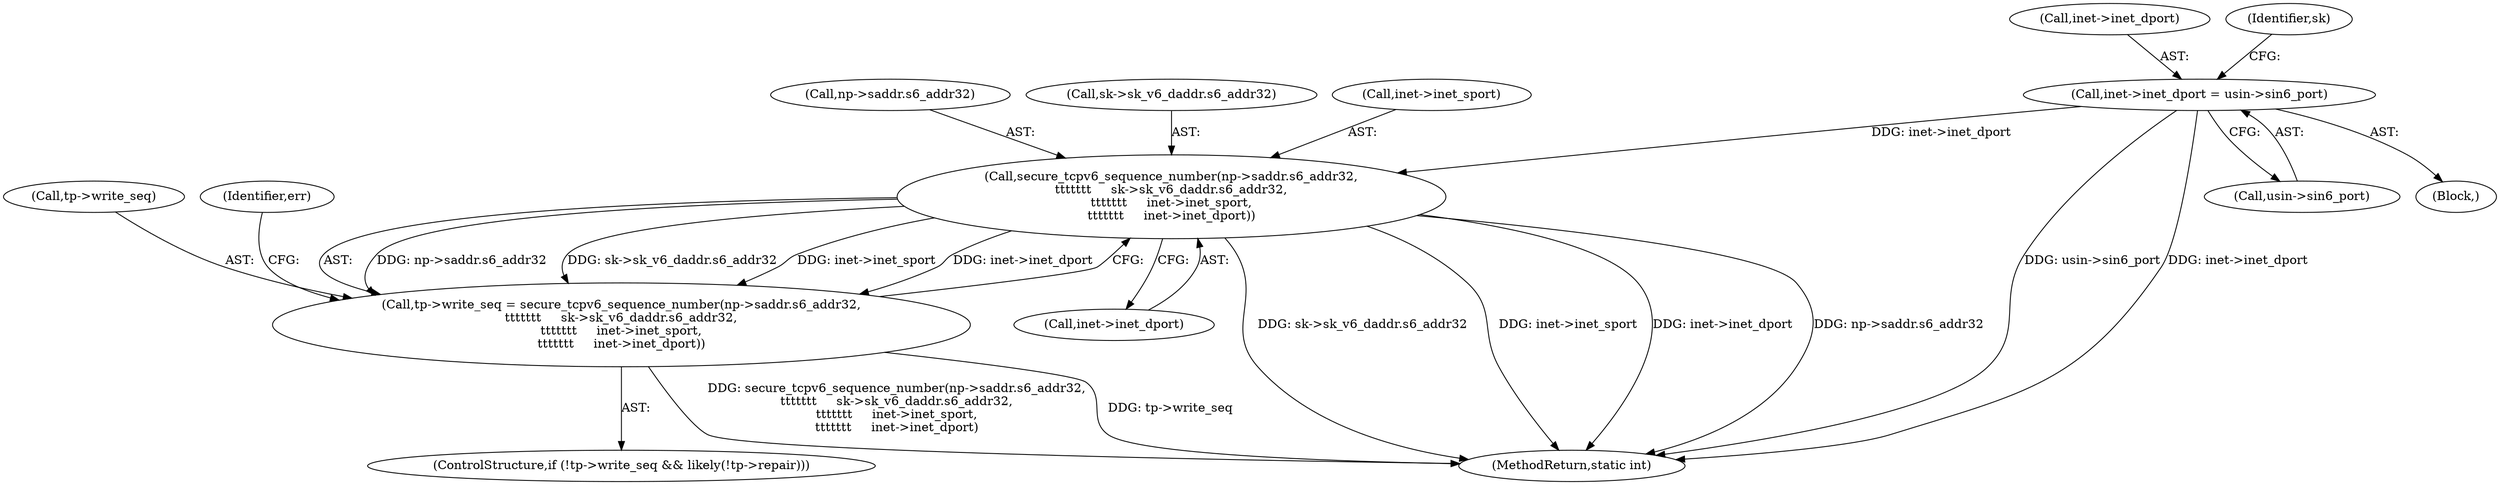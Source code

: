 digraph "0_linux_45f6fad84cc305103b28d73482b344d7f5b76f39_15@pointer" {
"1000636" [label="(Call,inet->inet_dport = usin->sin6_port)"];
"1000672" [label="(Call,secure_tcpv6_sequence_number(np->saddr.s6_addr32,\n\t\t\t\t\t\t\t     sk->sk_v6_daddr.s6_addr32,\n\t\t\t\t\t\t\t     inet->inet_sport,\n\t\t\t\t\t\t\t     inet->inet_dport))"];
"1000668" [label="(Call,tp->write_seq = secure_tcpv6_sequence_number(np->saddr.s6_addr32,\n\t\t\t\t\t\t\t     sk->sk_v6_daddr.s6_addr32,\n\t\t\t\t\t\t\t     inet->inet_sport,\n\t\t\t\t\t\t\t     inet->inet_dport))"];
"1000637" [label="(Call,inet->inet_dport)"];
"1000644" [label="(Identifier,sk)"];
"1000657" [label="(ControlStructure,if (!tp->write_seq && likely(!tp->repair)))"];
"1000686" [label="(Call,inet->inet_dport)"];
"1000717" [label="(MethodReturn,static int)"];
"1000640" [label="(Call,usin->sin6_port)"];
"1000668" [label="(Call,tp->write_seq = secure_tcpv6_sequence_number(np->saddr.s6_addr32,\n\t\t\t\t\t\t\t     sk->sk_v6_daddr.s6_addr32,\n\t\t\t\t\t\t\t     inet->inet_sport,\n\t\t\t\t\t\t\t     inet->inet_dport))"];
"1000673" [label="(Call,np->saddr.s6_addr32)"];
"1000678" [label="(Call,sk->sk_v6_daddr.s6_addr32)"];
"1000672" [label="(Call,secure_tcpv6_sequence_number(np->saddr.s6_addr32,\n\t\t\t\t\t\t\t     sk->sk_v6_daddr.s6_addr32,\n\t\t\t\t\t\t\t     inet->inet_sport,\n\t\t\t\t\t\t\t     inet->inet_dport))"];
"1000669" [label="(Call,tp->write_seq)"];
"1000683" [label="(Call,inet->inet_sport)"];
"1000109" [label="(Block,)"];
"1000690" [label="(Identifier,err)"];
"1000636" [label="(Call,inet->inet_dport = usin->sin6_port)"];
"1000636" -> "1000109"  [label="AST: "];
"1000636" -> "1000640"  [label="CFG: "];
"1000637" -> "1000636"  [label="AST: "];
"1000640" -> "1000636"  [label="AST: "];
"1000644" -> "1000636"  [label="CFG: "];
"1000636" -> "1000717"  [label="DDG: usin->sin6_port"];
"1000636" -> "1000717"  [label="DDG: inet->inet_dport"];
"1000636" -> "1000672"  [label="DDG: inet->inet_dport"];
"1000672" -> "1000668"  [label="AST: "];
"1000672" -> "1000686"  [label="CFG: "];
"1000673" -> "1000672"  [label="AST: "];
"1000678" -> "1000672"  [label="AST: "];
"1000683" -> "1000672"  [label="AST: "];
"1000686" -> "1000672"  [label="AST: "];
"1000668" -> "1000672"  [label="CFG: "];
"1000672" -> "1000717"  [label="DDG: sk->sk_v6_daddr.s6_addr32"];
"1000672" -> "1000717"  [label="DDG: inet->inet_sport"];
"1000672" -> "1000717"  [label="DDG: inet->inet_dport"];
"1000672" -> "1000717"  [label="DDG: np->saddr.s6_addr32"];
"1000672" -> "1000668"  [label="DDG: np->saddr.s6_addr32"];
"1000672" -> "1000668"  [label="DDG: sk->sk_v6_daddr.s6_addr32"];
"1000672" -> "1000668"  [label="DDG: inet->inet_sport"];
"1000672" -> "1000668"  [label="DDG: inet->inet_dport"];
"1000668" -> "1000657"  [label="AST: "];
"1000669" -> "1000668"  [label="AST: "];
"1000690" -> "1000668"  [label="CFG: "];
"1000668" -> "1000717"  [label="DDG: secure_tcpv6_sequence_number(np->saddr.s6_addr32,\n\t\t\t\t\t\t\t     sk->sk_v6_daddr.s6_addr32,\n\t\t\t\t\t\t\t     inet->inet_sport,\n\t\t\t\t\t\t\t     inet->inet_dport)"];
"1000668" -> "1000717"  [label="DDG: tp->write_seq"];
}
